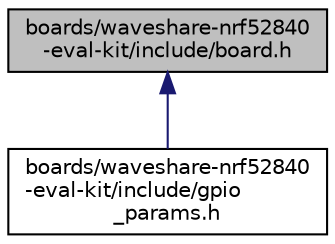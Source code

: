 digraph "boards/waveshare-nrf52840-eval-kit/include/board.h"
{
 // LATEX_PDF_SIZE
  edge [fontname="Helvetica",fontsize="10",labelfontname="Helvetica",labelfontsize="10"];
  node [fontname="Helvetica",fontsize="10",shape=record];
  Node1 [label="boards/waveshare-nrf52840\l-eval-kit/include/board.h",height=0.2,width=0.4,color="black", fillcolor="grey75", style="filled", fontcolor="black",tooltip="Board specific configuration for the Waveshare nRF52840 Eval Kit."];
  Node1 -> Node2 [dir="back",color="midnightblue",fontsize="10",style="solid",fontname="Helvetica"];
  Node2 [label="boards/waveshare-nrf52840\l-eval-kit/include/gpio\l_params.h",height=0.2,width=0.4,color="black", fillcolor="white", style="filled",URL="$waveshare-nrf52840-eval-kit_2include_2gpio__params_8h.html",tooltip="Configuration of SAUL mapped GPIO pins."];
}
